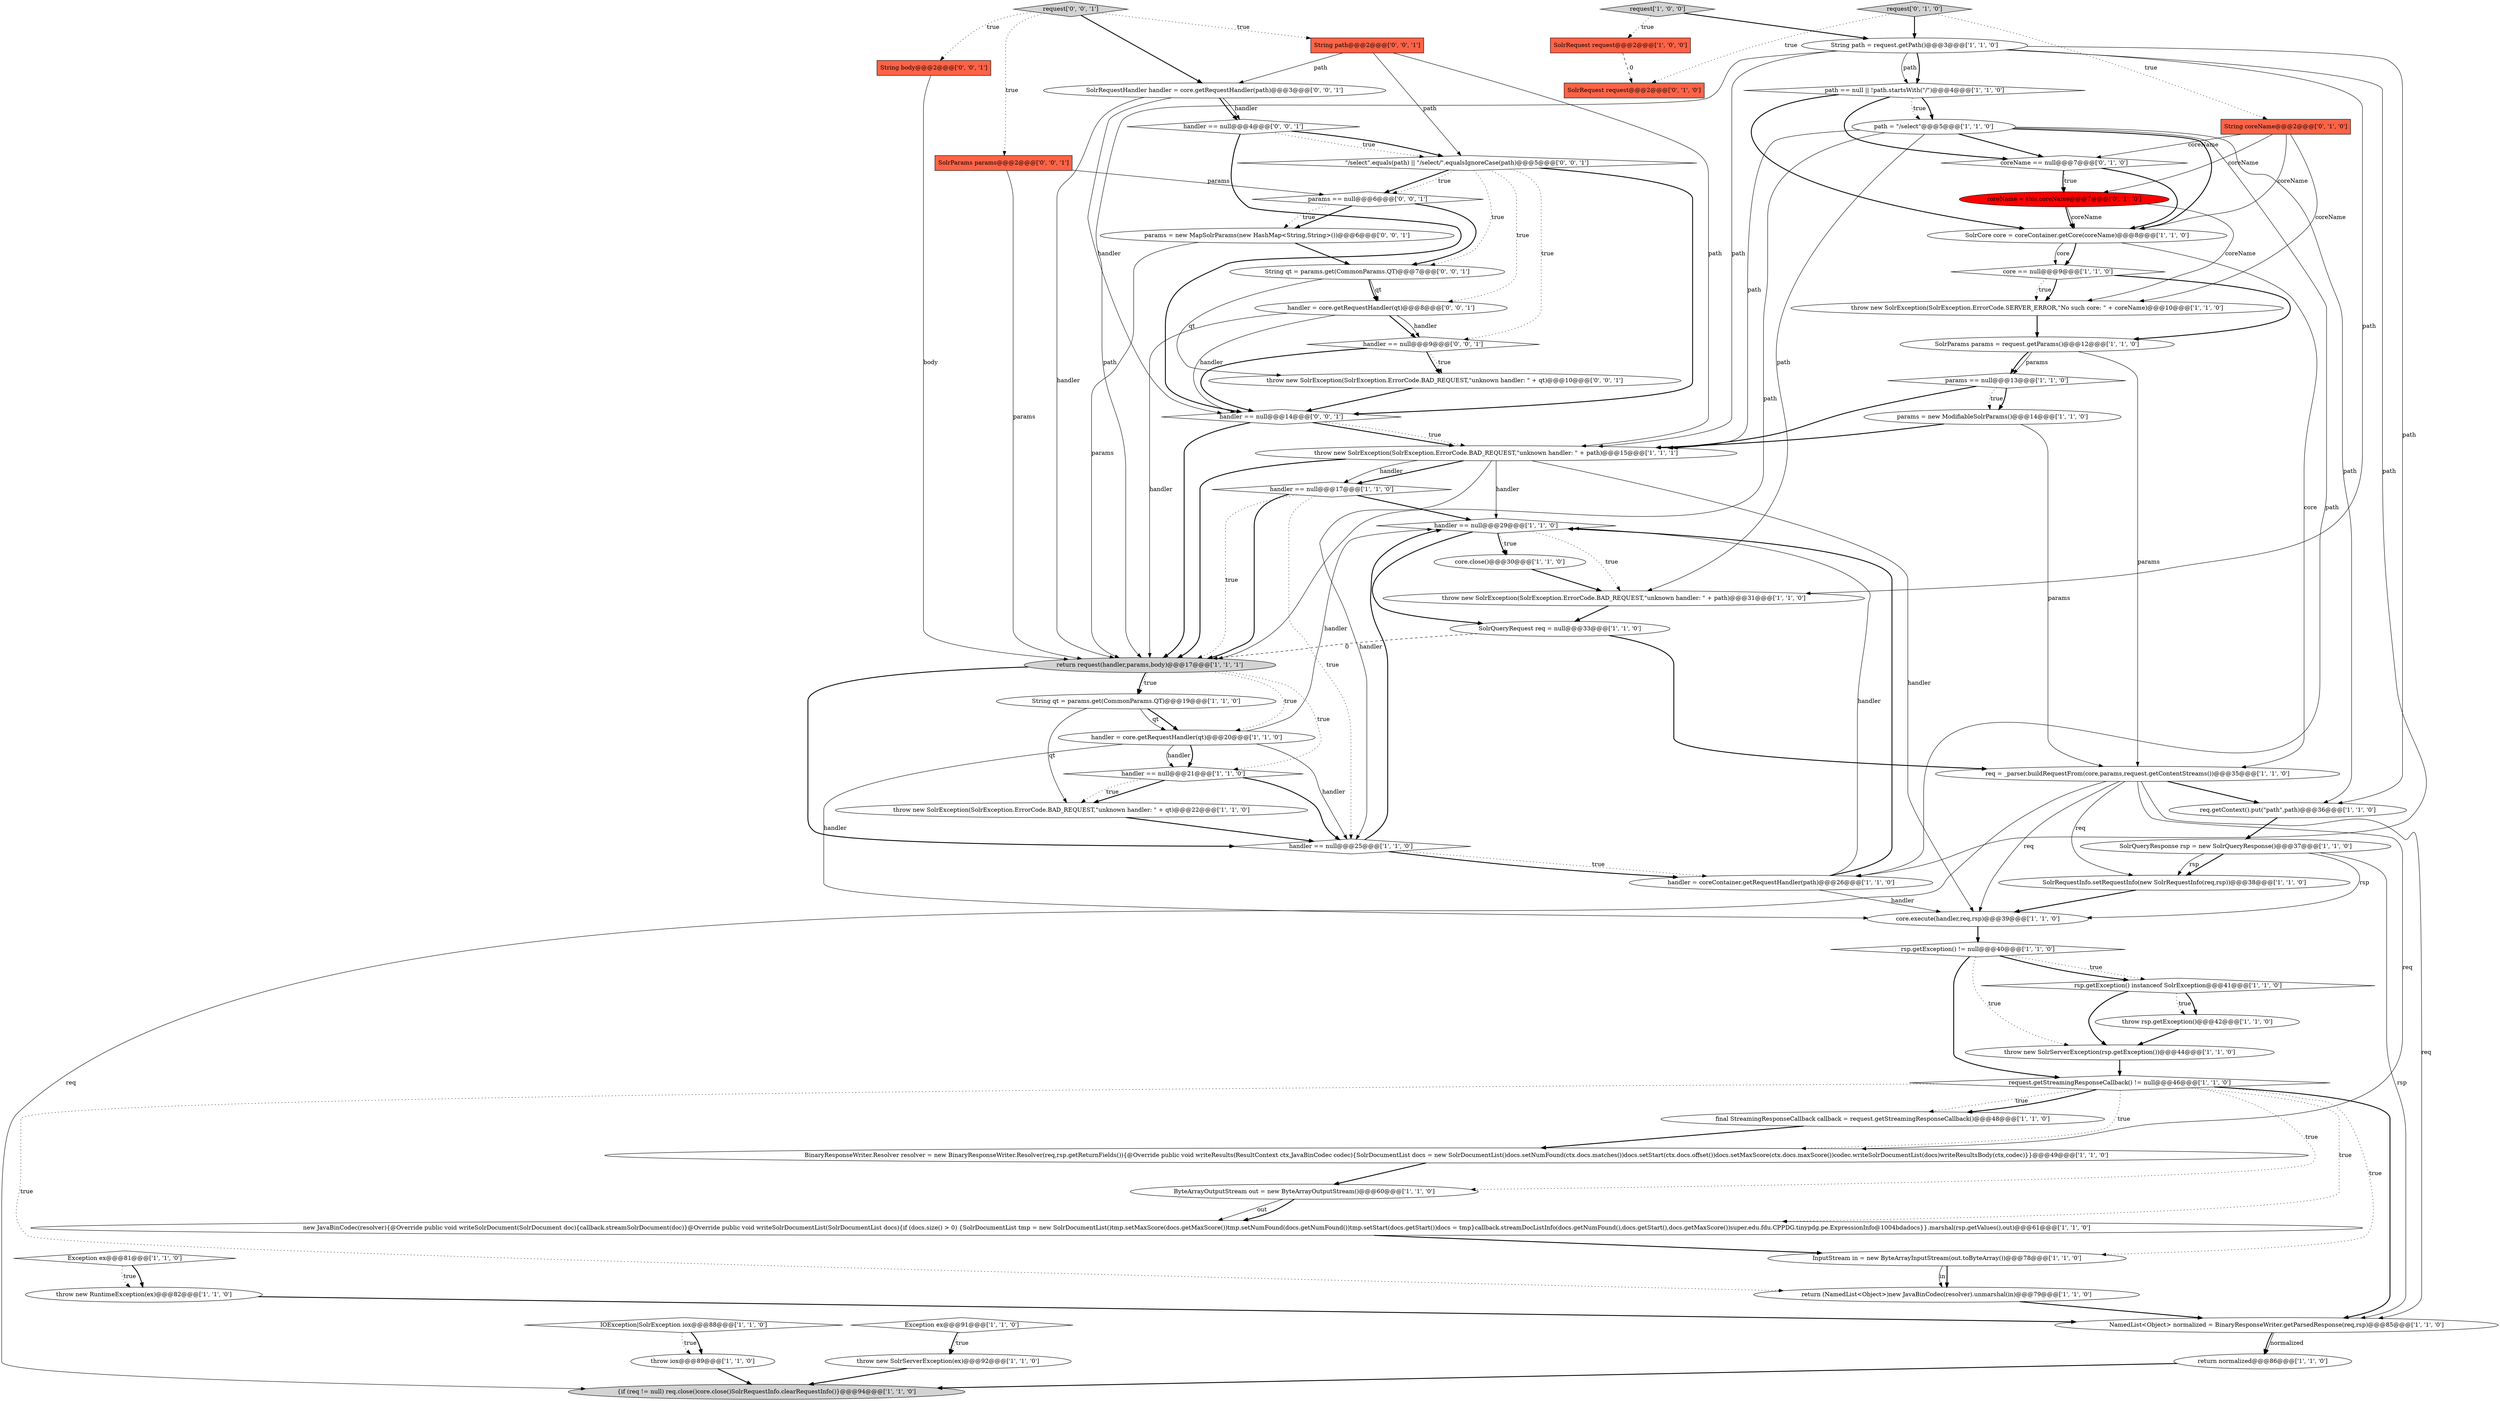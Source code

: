 digraph {
14 [style = filled, label = "path == null || !path.startsWith(\"/\")@@@4@@@['1', '1', '0']", fillcolor = white, shape = diamond image = "AAA0AAABBB1BBB"];
23 [style = filled, label = "SolrQueryResponse rsp = new SolrQueryResponse()@@@37@@@['1', '1', '0']", fillcolor = white, shape = ellipse image = "AAA0AAABBB1BBB"];
41 [style = filled, label = "handler == null@@@29@@@['1', '1', '0']", fillcolor = white, shape = diamond image = "AAA0AAABBB1BBB"];
43 [style = filled, label = "new JavaBinCodec(resolver){@Override public void writeSolrDocument(SolrDocument doc){callback.streamSolrDocument(doc)}@Override public void writeSolrDocumentList(SolrDocumentList docs){if (docs.size() > 0) {SolrDocumentList tmp = new SolrDocumentList()tmp.setMaxScore(docs.getMaxScore())tmp.setNumFound(docs.getNumFound())tmp.setStart(docs.getStart())docs = tmp}callback.streamDocListInfo(docs.getNumFound(),docs.getStart(),docs.getMaxScore())super.edu.fdu.CPPDG.tinypdg.pe.ExpressionInfo@1004bdadocs}}.marshal(rsp.getValues(),out)@@@61@@@['1', '1', '0']", fillcolor = white, shape = ellipse image = "AAA0AAABBB1BBB"];
34 [style = filled, label = "IOException|SolrException iox@@@88@@@['1', '1', '0']", fillcolor = white, shape = diamond image = "AAA0AAABBB1BBB"];
53 [style = filled, label = "coreName = this.coreName@@@7@@@['0', '1', '0']", fillcolor = red, shape = ellipse image = "AAA1AAABBB2BBB"];
30 [style = filled, label = "SolrQueryRequest req = null@@@33@@@['1', '1', '0']", fillcolor = white, shape = ellipse image = "AAA0AAABBB1BBB"];
17 [style = filled, label = "SolrRequest request@@@2@@@['1', '0', '0']", fillcolor = tomato, shape = box image = "AAA1AAABBB1BBB"];
39 [style = filled, label = "throw new SolrException(SolrException.ErrorCode.BAD_REQUEST,\"unknown handler: \" + path)@@@15@@@['1', '1', '1']", fillcolor = white, shape = ellipse image = "AAA0AAABBB1BBB"];
38 [style = filled, label = "handler == null@@@17@@@['1', '1', '0']", fillcolor = white, shape = diamond image = "AAA0AAABBB1BBB"];
56 [style = filled, label = "handler == null@@@9@@@['0', '0', '1']", fillcolor = white, shape = diamond image = "AAA0AAABBB3BBB"];
19 [style = filled, label = "params == null@@@13@@@['1', '1', '0']", fillcolor = white, shape = diamond image = "AAA0AAABBB1BBB"];
28 [style = filled, label = "Exception ex@@@81@@@['1', '1', '0']", fillcolor = white, shape = diamond image = "AAA0AAABBB1BBB"];
36 [style = filled, label = "final StreamingResponseCallback callback = request.getStreamingResponseCallback()@@@48@@@['1', '1', '0']", fillcolor = white, shape = ellipse image = "AAA0AAABBB1BBB"];
0 [style = filled, label = "core == null@@@9@@@['1', '1', '0']", fillcolor = white, shape = diamond image = "AAA0AAABBB1BBB"];
40 [style = filled, label = "return normalized@@@86@@@['1', '1', '0']", fillcolor = white, shape = ellipse image = "AAA0AAABBB1BBB"];
21 [style = filled, label = "handler == null@@@25@@@['1', '1', '0']", fillcolor = white, shape = diamond image = "AAA0AAABBB1BBB"];
51 [style = filled, label = "SolrRequest request@@@2@@@['0', '1', '0']", fillcolor = tomato, shape = box image = "AAA1AAABBB2BBB"];
52 [style = filled, label = "request['0', '1', '0']", fillcolor = lightgray, shape = diamond image = "AAA0AAABBB2BBB"];
48 [style = filled, label = "String qt = params.get(CommonParams.QT)@@@19@@@['1', '1', '0']", fillcolor = white, shape = ellipse image = "AAA0AAABBB1BBB"];
66 [style = filled, label = "request['0', '0', '1']", fillcolor = lightgray, shape = diamond image = "AAA0AAABBB3BBB"];
45 [style = filled, label = "Exception ex@@@91@@@['1', '1', '0']", fillcolor = white, shape = diamond image = "AAA0AAABBB1BBB"];
26 [style = filled, label = "core.close()@@@30@@@['1', '1', '0']", fillcolor = white, shape = ellipse image = "AAA0AAABBB1BBB"];
11 [style = filled, label = "return request(handler,params,body)@@@17@@@['1', '1', '1']", fillcolor = lightgray, shape = ellipse image = "AAA0AAABBB1BBB"];
3 [style = filled, label = "path = \"/select\"@@@5@@@['1', '1', '0']", fillcolor = white, shape = ellipse image = "AAA0AAABBB1BBB"];
16 [style = filled, label = "NamedList<Object> normalized = BinaryResponseWriter.getParsedResponse(req,rsp)@@@85@@@['1', '1', '0']", fillcolor = white, shape = ellipse image = "AAA0AAABBB1BBB"];
8 [style = filled, label = "BinaryResponseWriter.Resolver resolver = new BinaryResponseWriter.Resolver(req,rsp.getReturnFields()){@Override public void writeResults(ResultContext ctx,JavaBinCodec codec){SolrDocumentList docs = new SolrDocumentList()docs.setNumFound(ctx.docs.matches())docs.setStart(ctx.docs.offset())docs.setMaxScore(ctx.docs.maxScore())codec.writeSolrDocumentList(docs)writeResultsBody(ctx,codec)}}@@@49@@@['1', '1', '0']", fillcolor = white, shape = ellipse image = "AAA0AAABBB1BBB"];
54 [style = filled, label = "String qt = params.get(CommonParams.QT)@@@7@@@['0', '0', '1']", fillcolor = white, shape = ellipse image = "AAA0AAABBB3BBB"];
59 [style = filled, label = "throw new SolrException(SolrException.ErrorCode.BAD_REQUEST,\"unknown handler: \" + qt)@@@10@@@['0', '0', '1']", fillcolor = white, shape = ellipse image = "AAA0AAABBB3BBB"];
20 [style = filled, label = "throw rsp.getException()@@@42@@@['1', '1', '0']", fillcolor = white, shape = ellipse image = "AAA0AAABBB1BBB"];
15 [style = filled, label = "throw new SolrServerException(rsp.getException())@@@44@@@['1', '1', '0']", fillcolor = white, shape = ellipse image = "AAA0AAABBB1BBB"];
63 [style = filled, label = "String body@@@2@@@['0', '0', '1']", fillcolor = tomato, shape = box image = "AAA0AAABBB3BBB"];
67 [style = filled, label = "String path@@@2@@@['0', '0', '1']", fillcolor = tomato, shape = box image = "AAA0AAABBB3BBB"];
6 [style = filled, label = "rsp.getException() instanceof SolrException@@@41@@@['1', '1', '0']", fillcolor = white, shape = diamond image = "AAA0AAABBB1BBB"];
13 [style = filled, label = "request['1', '0', '0']", fillcolor = lightgray, shape = diamond image = "AAA0AAABBB1BBB"];
32 [style = filled, label = "request.getStreamingResponseCallback() != null@@@46@@@['1', '1', '0']", fillcolor = white, shape = diamond image = "AAA0AAABBB1BBB"];
44 [style = filled, label = "handler == null@@@21@@@['1', '1', '0']", fillcolor = white, shape = diamond image = "AAA0AAABBB1BBB"];
27 [style = filled, label = "handler = coreContainer.getRequestHandler(path)@@@26@@@['1', '1', '0']", fillcolor = white, shape = ellipse image = "AAA0AAABBB1BBB"];
7 [style = filled, label = "throw new SolrException(SolrException.ErrorCode.BAD_REQUEST,\"unknown handler: \" + path)@@@31@@@['1', '1', '0']", fillcolor = white, shape = ellipse image = "AAA0AAABBB1BBB"];
47 [style = filled, label = "throw new RuntimeException(ex)@@@82@@@['1', '1', '0']", fillcolor = white, shape = ellipse image = "AAA0AAABBB1BBB"];
29 [style = filled, label = "SolrRequestInfo.setRequestInfo(new SolrRequestInfo(req,rsp))@@@38@@@['1', '1', '0']", fillcolor = white, shape = ellipse image = "AAA0AAABBB1BBB"];
57 [style = filled, label = "params = new MapSolrParams(new HashMap<String,String>())@@@6@@@['0', '0', '1']", fillcolor = white, shape = ellipse image = "AAA0AAABBB3BBB"];
18 [style = filled, label = "req.getContext().put(\"path\",path)@@@36@@@['1', '1', '0']", fillcolor = white, shape = ellipse image = "AAA0AAABBB1BBB"];
42 [style = filled, label = "rsp.getException() != null@@@40@@@['1', '1', '0']", fillcolor = white, shape = diamond image = "AAA0AAABBB1BBB"];
58 [style = filled, label = "handler == null@@@14@@@['0', '0', '1']", fillcolor = white, shape = diamond image = "AAA0AAABBB3BBB"];
49 [style = filled, label = "coreName == null@@@7@@@['0', '1', '0']", fillcolor = white, shape = diamond image = "AAA0AAABBB2BBB"];
1 [style = filled, label = "throw new SolrException(SolrException.ErrorCode.BAD_REQUEST,\"unknown handler: \" + qt)@@@22@@@['1', '1', '0']", fillcolor = white, shape = ellipse image = "AAA0AAABBB1BBB"];
22 [style = filled, label = "throw iox@@@89@@@['1', '1', '0']", fillcolor = white, shape = ellipse image = "AAA0AAABBB1BBB"];
2 [style = filled, label = "String path = request.getPath()@@@3@@@['1', '1', '0']", fillcolor = white, shape = ellipse image = "AAA0AAABBB1BBB"];
25 [style = filled, label = "handler = core.getRequestHandler(qt)@@@20@@@['1', '1', '0']", fillcolor = white, shape = ellipse image = "AAA0AAABBB1BBB"];
9 [style = filled, label = "return (NamedList<Object>)new JavaBinCodec(resolver).unmarshal(in)@@@79@@@['1', '1', '0']", fillcolor = white, shape = ellipse image = "AAA0AAABBB1BBB"];
33 [style = filled, label = "throw new SolrServerException(ex)@@@92@@@['1', '1', '0']", fillcolor = white, shape = ellipse image = "AAA0AAABBB1BBB"];
4 [style = filled, label = "ByteArrayOutputStream out = new ByteArrayOutputStream()@@@60@@@['1', '1', '0']", fillcolor = white, shape = ellipse image = "AAA0AAABBB1BBB"];
55 [style = filled, label = "params == null@@@6@@@['0', '0', '1']", fillcolor = white, shape = diamond image = "AAA0AAABBB3BBB"];
35 [style = filled, label = "params = new ModifiableSolrParams()@@@14@@@['1', '1', '0']", fillcolor = white, shape = ellipse image = "AAA0AAABBB1BBB"];
24 [style = filled, label = "InputStream in = new ByteArrayInputStream(out.toByteArray())@@@78@@@['1', '1', '0']", fillcolor = white, shape = ellipse image = "AAA0AAABBB1BBB"];
60 [style = filled, label = "handler = core.getRequestHandler(qt)@@@8@@@['0', '0', '1']", fillcolor = white, shape = ellipse image = "AAA0AAABBB3BBB"];
5 [style = filled, label = "{if (req != null) req.close()core.close()SolrRequestInfo.clearRequestInfo()}@@@94@@@['1', '1', '0']", fillcolor = lightgray, shape = ellipse image = "AAA0AAABBB1BBB"];
50 [style = filled, label = "String coreName@@@2@@@['0', '1', '0']", fillcolor = tomato, shape = box image = "AAA0AAABBB2BBB"];
10 [style = filled, label = "core.execute(handler,req,rsp)@@@39@@@['1', '1', '0']", fillcolor = white, shape = ellipse image = "AAA0AAABBB1BBB"];
46 [style = filled, label = "req = _parser.buildRequestFrom(core,params,request.getContentStreams())@@@35@@@['1', '1', '0']", fillcolor = white, shape = ellipse image = "AAA0AAABBB1BBB"];
61 [style = filled, label = "SolrRequestHandler handler = core.getRequestHandler(path)@@@3@@@['0', '0', '1']", fillcolor = white, shape = ellipse image = "AAA0AAABBB3BBB"];
62 [style = filled, label = "SolrParams params@@@2@@@['0', '0', '1']", fillcolor = tomato, shape = box image = "AAA0AAABBB3BBB"];
64 [style = filled, label = "handler == null@@@4@@@['0', '0', '1']", fillcolor = white, shape = diamond image = "AAA0AAABBB3BBB"];
65 [style = filled, label = "\"/select\".equals(path) || \"/select/\".equalsIgnoreCase(path)@@@5@@@['0', '0', '1']", fillcolor = white, shape = diamond image = "AAA0AAABBB3BBB"];
37 [style = filled, label = "SolrCore core = coreContainer.getCore(coreName)@@@8@@@['1', '1', '0']", fillcolor = white, shape = ellipse image = "AAA0AAABBB1BBB"];
12 [style = filled, label = "throw new SolrException(SolrException.ErrorCode.SERVER_ERROR,\"No such core: \" + coreName)@@@10@@@['1', '1', '0']", fillcolor = white, shape = ellipse image = "AAA0AAABBB1BBB"];
31 [style = filled, label = "SolrParams params = request.getParams()@@@12@@@['1', '1', '0']", fillcolor = white, shape = ellipse image = "AAA0AAABBB1BBB"];
14->3 [style = bold, label=""];
0->12 [style = dotted, label="true"];
37->0 [style = bold, label=""];
66->63 [style = dotted, label="true"];
32->43 [style = dotted, label="true"];
7->30 [style = bold, label=""];
50->37 [style = solid, label="coreName"];
45->33 [style = bold, label=""];
21->27 [style = dotted, label="true"];
50->53 [style = solid, label="coreName"];
38->41 [style = bold, label=""];
52->51 [style = dotted, label="true"];
59->58 [style = bold, label=""];
60->58 [style = solid, label="handler"];
31->46 [style = solid, label="params"];
23->16 [style = solid, label="rsp"];
11->44 [style = dotted, label="true"];
25->44 [style = bold, label=""];
9->16 [style = bold, label=""];
61->64 [style = bold, label=""];
27->10 [style = solid, label="handler"];
23->29 [style = bold, label=""];
38->21 [style = dotted, label="true"];
55->57 [style = bold, label=""];
32->8 [style = dotted, label="true"];
54->59 [style = solid, label="qt"];
60->11 [style = solid, label="handler"];
2->11 [style = solid, label="path"];
48->25 [style = solid, label="qt"];
23->29 [style = solid, label="rsp"];
1->21 [style = bold, label=""];
30->46 [style = bold, label=""];
2->14 [style = bold, label=""];
43->24 [style = bold, label=""];
39->38 [style = bold, label=""];
67->61 [style = solid, label="path"];
14->3 [style = dotted, label="true"];
30->11 [style = dashed, label="0"];
44->1 [style = bold, label=""];
8->4 [style = bold, label=""];
48->1 [style = solid, label="qt"];
20->15 [style = bold, label=""];
19->35 [style = dotted, label="true"];
37->0 [style = solid, label="core"];
35->46 [style = solid, label="params"];
39->38 [style = solid, label="handler"];
58->11 [style = bold, label=""];
14->37 [style = bold, label=""];
64->65 [style = dotted, label="true"];
57->54 [style = bold, label=""];
62->55 [style = solid, label="params"];
13->17 [style = dotted, label="true"];
31->19 [style = solid, label="params"];
44->21 [style = bold, label=""];
16->40 [style = bold, label=""];
32->24 [style = dotted, label="true"];
26->7 [style = bold, label=""];
65->60 [style = dotted, label="true"];
46->10 [style = solid, label="req"];
39->21 [style = solid, label="handler"];
11->48 [style = bold, label=""];
54->60 [style = bold, label=""];
38->11 [style = bold, label=""];
44->1 [style = dotted, label="true"];
49->53 [style = dotted, label="true"];
21->41 [style = bold, label=""];
19->39 [style = bold, label=""];
61->11 [style = solid, label="handler"];
46->5 [style = solid, label="req"];
32->36 [style = dotted, label="true"];
16->40 [style = solid, label="normalized"];
22->5 [style = bold, label=""];
2->27 [style = solid, label="path"];
23->10 [style = solid, label="rsp"];
6->20 [style = dotted, label="true"];
58->39 [style = bold, label=""];
3->11 [style = solid, label="path"];
50->49 [style = solid, label="coreName"];
57->11 [style = solid, label="params"];
56->58 [style = bold, label=""];
34->22 [style = dotted, label="true"];
65->56 [style = dotted, label="true"];
41->30 [style = bold, label=""];
25->44 [style = solid, label="handler"];
40->5 [style = bold, label=""];
67->39 [style = solid, label="path"];
41->7 [style = dotted, label="true"];
63->11 [style = solid, label="body"];
42->32 [style = bold, label=""];
3->39 [style = solid, label="path"];
32->36 [style = bold, label=""];
66->61 [style = bold, label=""];
67->65 [style = solid, label="path"];
65->55 [style = bold, label=""];
3->27 [style = solid, label="path"];
12->31 [style = bold, label=""];
47->16 [style = bold, label=""];
55->57 [style = dotted, label="true"];
0->31 [style = bold, label=""];
60->56 [style = bold, label=""];
25->41 [style = solid, label="handler"];
53->37 [style = solid, label="coreName"];
25->21 [style = solid, label="handler"];
46->8 [style = solid, label="req"];
62->11 [style = solid, label="params"];
49->37 [style = bold, label=""];
3->37 [style = bold, label=""];
18->23 [style = bold, label=""];
46->29 [style = solid, label="req"];
32->4 [style = dotted, label="true"];
21->27 [style = bold, label=""];
39->10 [style = solid, label="handler"];
28->47 [style = bold, label=""];
0->12 [style = bold, label=""];
11->21 [style = bold, label=""];
66->67 [style = dotted, label="true"];
35->39 [style = bold, label=""];
58->39 [style = dotted, label="true"];
32->16 [style = bold, label=""];
33->5 [style = bold, label=""];
2->18 [style = solid, label="path"];
46->18 [style = bold, label=""];
6->15 [style = bold, label=""];
6->20 [style = bold, label=""];
52->50 [style = dotted, label="true"];
53->37 [style = bold, label=""];
17->51 [style = dashed, label="0"];
2->14 [style = solid, label="path"];
46->16 [style = solid, label="req"];
19->35 [style = bold, label=""];
64->65 [style = bold, label=""];
42->15 [style = dotted, label="true"];
4->43 [style = solid, label="out"];
3->7 [style = solid, label="path"];
36->8 [style = bold, label=""];
29->10 [style = bold, label=""];
64->58 [style = bold, label=""];
56->59 [style = bold, label=""];
27->41 [style = solid, label="handler"];
31->19 [style = bold, label=""];
39->41 [style = solid, label="handler"];
24->9 [style = bold, label=""];
50->12 [style = solid, label="coreName"];
13->2 [style = bold, label=""];
66->62 [style = dotted, label="true"];
54->60 [style = solid, label="qt"];
4->43 [style = bold, label=""];
28->47 [style = dotted, label="true"];
14->49 [style = bold, label=""];
32->9 [style = dotted, label="true"];
42->6 [style = dotted, label="true"];
2->39 [style = solid, label="path"];
53->12 [style = solid, label="coreName"];
11->48 [style = dotted, label="true"];
52->2 [style = bold, label=""];
45->33 [style = dotted, label="true"];
65->55 [style = dotted, label="true"];
39->11 [style = bold, label=""];
38->11 [style = dotted, label="true"];
34->22 [style = bold, label=""];
49->53 [style = bold, label=""];
41->26 [style = dotted, label="true"];
65->58 [style = bold, label=""];
11->25 [style = dotted, label="true"];
42->6 [style = bold, label=""];
10->42 [style = bold, label=""];
37->46 [style = solid, label="core"];
25->10 [style = solid, label="handler"];
61->58 [style = solid, label="handler"];
56->59 [style = dotted, label="true"];
27->41 [style = bold, label=""];
3->18 [style = solid, label="path"];
48->25 [style = bold, label=""];
41->26 [style = bold, label=""];
61->64 [style = solid, label="handler"];
3->49 [style = bold, label=""];
55->54 [style = bold, label=""];
60->56 [style = solid, label="handler"];
15->32 [style = bold, label=""];
24->9 [style = solid, label="in"];
2->7 [style = solid, label="path"];
65->54 [style = dotted, label="true"];
}
